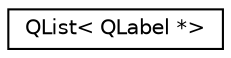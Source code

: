 digraph "类继承关系图"
{
  edge [fontname="Helvetica",fontsize="10",labelfontname="Helvetica",labelfontsize="10"];
  node [fontname="Helvetica",fontsize="10",shape=record];
  rankdir="LR";
  Node0 [label="QList\< QLabel *\>",height=0.2,width=0.4,color="black", fillcolor="white", style="filled",URL="$class_q_list.html"];
}
